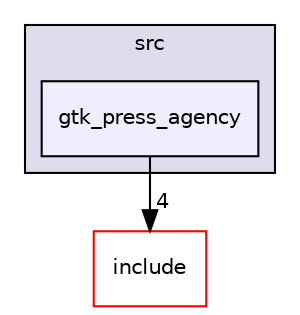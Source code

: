 digraph "src/gtk_press_agency" {
  compound=true
  node [ fontsize="10", fontname="Helvetica"];
  edge [ labelfontsize="10", labelfontname="Helvetica"];
  subgraph clusterdir_68267d1309a1af8e8297ef4c3efbcdba {
    graph [ bgcolor="#ddddee", pencolor="black", label="src" fontname="Helvetica", fontsize="10", URL="dir_68267d1309a1af8e8297ef4c3efbcdba.html"]
  dir_475099d7ba5e78c5cda127b9ed949995 [shape=box, label="gtk_press_agency", style="filled", fillcolor="#eeeeff", pencolor="black", URL="dir_475099d7ba5e78c5cda127b9ed949995.html"];
  }
  dir_d44c64559bbebec7f509842c48db8b23 [shape=box label="include" fillcolor="white" style="filled" color="red" URL="dir_d44c64559bbebec7f509842c48db8b23.html"];
  dir_475099d7ba5e78c5cda127b9ed949995->dir_d44c64559bbebec7f509842c48db8b23 [headlabel="4", labeldistance=1.5 headhref="dir_000006_000000.html"];
}
